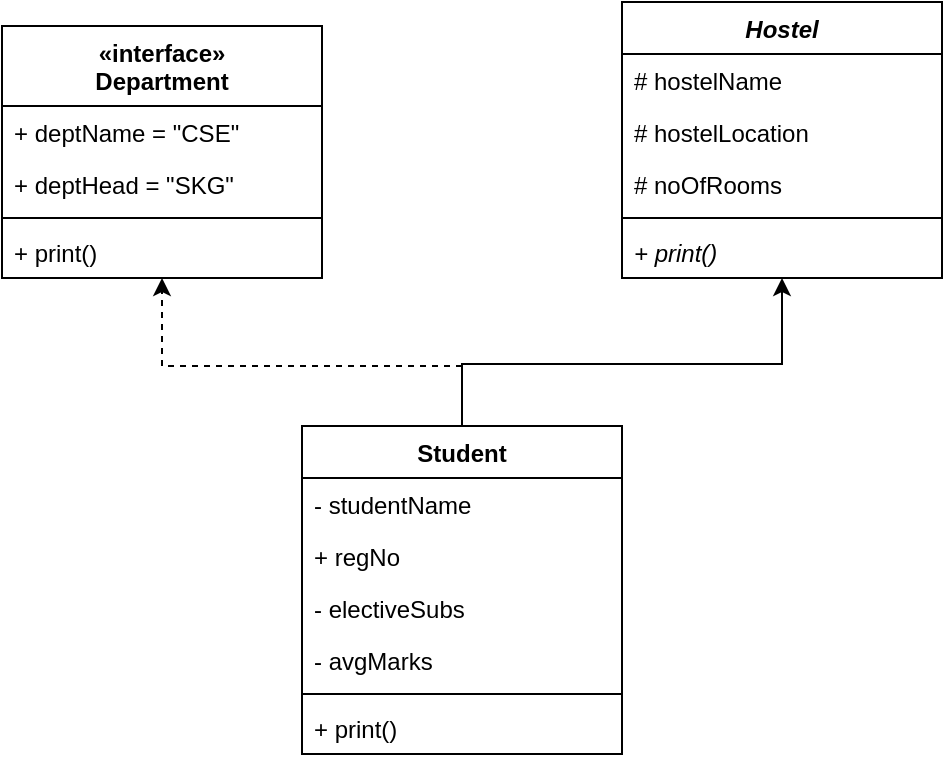 <mxfile version="13.6.2" type="device"><diagram id="6CnTyUZRb3IP2vdiWPMz" name="Page-1"><mxGraphModel dx="868" dy="510" grid="1" gridSize="10" guides="1" tooltips="1" connect="1" arrows="1" fold="1" page="1" pageScale="1" pageWidth="850" pageHeight="1100" math="0" shadow="0"><root><mxCell id="0"/><mxCell id="1" parent="0"/><mxCell id="CYr4QrrlOH7CT-9X-_Ap-7" value="«interface»&#10;Department" style="swimlane;fontStyle=1;align=center;verticalAlign=top;childLayout=stackLayout;horizontal=1;startSize=40;horizontalStack=0;resizeParent=1;resizeParentMax=0;resizeLast=0;collapsible=1;marginBottom=0;" parent="1" vertex="1"><mxGeometry x="160" y="110" width="160" height="126" as="geometry"/></mxCell><mxCell id="CYr4QrrlOH7CT-9X-_Ap-8" value="+ deptName = &quot;CSE&quot;" style="text;strokeColor=none;fillColor=none;align=left;verticalAlign=top;spacingLeft=4;spacingRight=4;overflow=hidden;rotatable=0;points=[[0,0.5],[1,0.5]];portConstraint=eastwest;" parent="CYr4QrrlOH7CT-9X-_Ap-7" vertex="1"><mxGeometry y="40" width="160" height="26" as="geometry"/></mxCell><mxCell id="CYr4QrrlOH7CT-9X-_Ap-15" value="+ deptHead = &quot;SKG&quot;" style="text;strokeColor=none;fillColor=none;align=left;verticalAlign=top;spacingLeft=4;spacingRight=4;overflow=hidden;rotatable=0;points=[[0,0.5],[1,0.5]];portConstraint=eastwest;" parent="CYr4QrrlOH7CT-9X-_Ap-7" vertex="1"><mxGeometry y="66" width="160" height="26" as="geometry"/></mxCell><mxCell id="CYr4QrrlOH7CT-9X-_Ap-9" value="" style="line;strokeWidth=1;fillColor=none;align=left;verticalAlign=middle;spacingTop=-1;spacingLeft=3;spacingRight=3;rotatable=0;labelPosition=right;points=[];portConstraint=eastwest;" parent="CYr4QrrlOH7CT-9X-_Ap-7" vertex="1"><mxGeometry y="92" width="160" height="8" as="geometry"/></mxCell><mxCell id="CYr4QrrlOH7CT-9X-_Ap-10" value="+ print()" style="text;strokeColor=none;fillColor=none;align=left;verticalAlign=top;spacingLeft=4;spacingRight=4;overflow=hidden;rotatable=0;points=[[0,0.5],[1,0.5]];portConstraint=eastwest;" parent="CYr4QrrlOH7CT-9X-_Ap-7" vertex="1"><mxGeometry y="100" width="160" height="26" as="geometry"/></mxCell><mxCell id="CYr4QrrlOH7CT-9X-_Ap-34" style="edgeStyle=orthogonalEdgeStyle;rounded=0;orthogonalLoop=1;jettySize=auto;html=1;exitX=0.5;exitY=0;exitDx=0;exitDy=0;dashed=1;" parent="1" source="CYr4QrrlOH7CT-9X-_Ap-26" target="CYr4QrrlOH7CT-9X-_Ap-7" edge="1"><mxGeometry relative="1" as="geometry"><Array as="points"><mxPoint x="390" y="280"/><mxPoint x="240" y="280"/></Array></mxGeometry></mxCell><mxCell id="CYr4QrrlOH7CT-9X-_Ap-35" style="edgeStyle=orthogonalEdgeStyle;rounded=0;orthogonalLoop=1;jettySize=auto;html=1;exitX=0.5;exitY=0;exitDx=0;exitDy=0;" parent="1" source="CYr4QrrlOH7CT-9X-_Ap-26" target="CYr4QrrlOH7CT-9X-_Ap-16" edge="1"><mxGeometry relative="1" as="geometry"><Array as="points"><mxPoint x="390" y="279"/><mxPoint x="550" y="279"/></Array></mxGeometry></mxCell><mxCell id="CYr4QrrlOH7CT-9X-_Ap-26" value="Student" style="swimlane;fontStyle=1;align=center;verticalAlign=top;childLayout=stackLayout;horizontal=1;startSize=26;horizontalStack=0;resizeParent=1;resizeParentMax=0;resizeLast=0;collapsible=1;marginBottom=0;" parent="1" vertex="1"><mxGeometry x="310" y="310" width="160" height="164" as="geometry"/></mxCell><mxCell id="CYr4QrrlOH7CT-9X-_Ap-30" value="- studentName" style="text;strokeColor=none;fillColor=none;align=left;verticalAlign=top;spacingLeft=4;spacingRight=4;overflow=hidden;rotatable=0;points=[[0,0.5],[1,0.5]];portConstraint=eastwest;" parent="CYr4QrrlOH7CT-9X-_Ap-26" vertex="1"><mxGeometry y="26" width="160" height="26" as="geometry"/></mxCell><mxCell id="CYr4QrrlOH7CT-9X-_Ap-27" value="+ regNo" style="text;strokeColor=none;fillColor=none;align=left;verticalAlign=top;spacingLeft=4;spacingRight=4;overflow=hidden;rotatable=0;points=[[0,0.5],[1,0.5]];portConstraint=eastwest;" parent="CYr4QrrlOH7CT-9X-_Ap-26" vertex="1"><mxGeometry y="52" width="160" height="26" as="geometry"/></mxCell><mxCell id="CYr4QrrlOH7CT-9X-_Ap-31" value="- electiveSubs" style="text;strokeColor=none;fillColor=none;align=left;verticalAlign=top;spacingLeft=4;spacingRight=4;overflow=hidden;rotatable=0;points=[[0,0.5],[1,0.5]];portConstraint=eastwest;" parent="CYr4QrrlOH7CT-9X-_Ap-26" vertex="1"><mxGeometry y="78" width="160" height="26" as="geometry"/></mxCell><mxCell id="CYr4QrrlOH7CT-9X-_Ap-32" value="- avgMarks" style="text;strokeColor=none;fillColor=none;align=left;verticalAlign=top;spacingLeft=4;spacingRight=4;overflow=hidden;rotatable=0;points=[[0,0.5],[1,0.5]];portConstraint=eastwest;" parent="CYr4QrrlOH7CT-9X-_Ap-26" vertex="1"><mxGeometry y="104" width="160" height="26" as="geometry"/></mxCell><mxCell id="CYr4QrrlOH7CT-9X-_Ap-28" value="" style="line;strokeWidth=1;fillColor=none;align=left;verticalAlign=middle;spacingTop=-1;spacingLeft=3;spacingRight=3;rotatable=0;labelPosition=right;points=[];portConstraint=eastwest;" parent="CYr4QrrlOH7CT-9X-_Ap-26" vertex="1"><mxGeometry y="130" width="160" height="8" as="geometry"/></mxCell><mxCell id="CYr4QrrlOH7CT-9X-_Ap-29" value="+ print()" style="text;strokeColor=none;fillColor=none;align=left;verticalAlign=top;spacingLeft=4;spacingRight=4;overflow=hidden;rotatable=0;points=[[0,0.5],[1,0.5]];portConstraint=eastwest;" parent="CYr4QrrlOH7CT-9X-_Ap-26" vertex="1"><mxGeometry y="138" width="160" height="26" as="geometry"/></mxCell><mxCell id="CYr4QrrlOH7CT-9X-_Ap-16" value="Hostel" style="swimlane;fontStyle=3;align=center;verticalAlign=top;childLayout=stackLayout;horizontal=1;startSize=26;horizontalStack=0;resizeParent=1;resizeParentMax=0;resizeLast=0;collapsible=1;marginBottom=0;" parent="1" vertex="1"><mxGeometry x="470" y="98" width="160" height="138" as="geometry"><mxRectangle x="470" y="98" width="70" height="26" as="alternateBounds"/></mxGeometry></mxCell><mxCell id="CYr4QrrlOH7CT-9X-_Ap-17" value="# hostelName" style="text;strokeColor=none;fillColor=none;align=left;verticalAlign=top;spacingLeft=4;spacingRight=4;overflow=hidden;rotatable=0;points=[[0,0.5],[1,0.5]];portConstraint=eastwest;" parent="CYr4QrrlOH7CT-9X-_Ap-16" vertex="1"><mxGeometry y="26" width="160" height="26" as="geometry"/></mxCell><mxCell id="CYr4QrrlOH7CT-9X-_Ap-20" value="# hostelLocation" style="text;strokeColor=none;fillColor=none;align=left;verticalAlign=top;spacingLeft=4;spacingRight=4;overflow=hidden;rotatable=0;points=[[0,0.5],[1,0.5]];portConstraint=eastwest;" parent="CYr4QrrlOH7CT-9X-_Ap-16" vertex="1"><mxGeometry y="52" width="160" height="26" as="geometry"/></mxCell><mxCell id="CYr4QrrlOH7CT-9X-_Ap-21" value="# noOfRooms" style="text;strokeColor=none;fillColor=none;align=left;verticalAlign=top;spacingLeft=4;spacingRight=4;overflow=hidden;rotatable=0;points=[[0,0.5],[1,0.5]];portConstraint=eastwest;" parent="CYr4QrrlOH7CT-9X-_Ap-16" vertex="1"><mxGeometry y="78" width="160" height="26" as="geometry"/></mxCell><mxCell id="CYr4QrrlOH7CT-9X-_Ap-18" value="" style="line;strokeWidth=1;fillColor=none;align=left;verticalAlign=middle;spacingTop=-1;spacingLeft=3;spacingRight=3;rotatable=0;labelPosition=right;points=[];portConstraint=eastwest;" parent="CYr4QrrlOH7CT-9X-_Ap-16" vertex="1"><mxGeometry y="104" width="160" height="8" as="geometry"/></mxCell><mxCell id="CYr4QrrlOH7CT-9X-_Ap-19" value="+ print()" style="text;strokeColor=none;fillColor=none;align=left;verticalAlign=top;spacingLeft=4;spacingRight=4;overflow=hidden;rotatable=0;points=[[0,0.5],[1,0.5]];portConstraint=eastwest;fontStyle=2" parent="CYr4QrrlOH7CT-9X-_Ap-16" vertex="1"><mxGeometry y="112" width="160" height="26" as="geometry"/></mxCell></root></mxGraphModel></diagram></mxfile>
